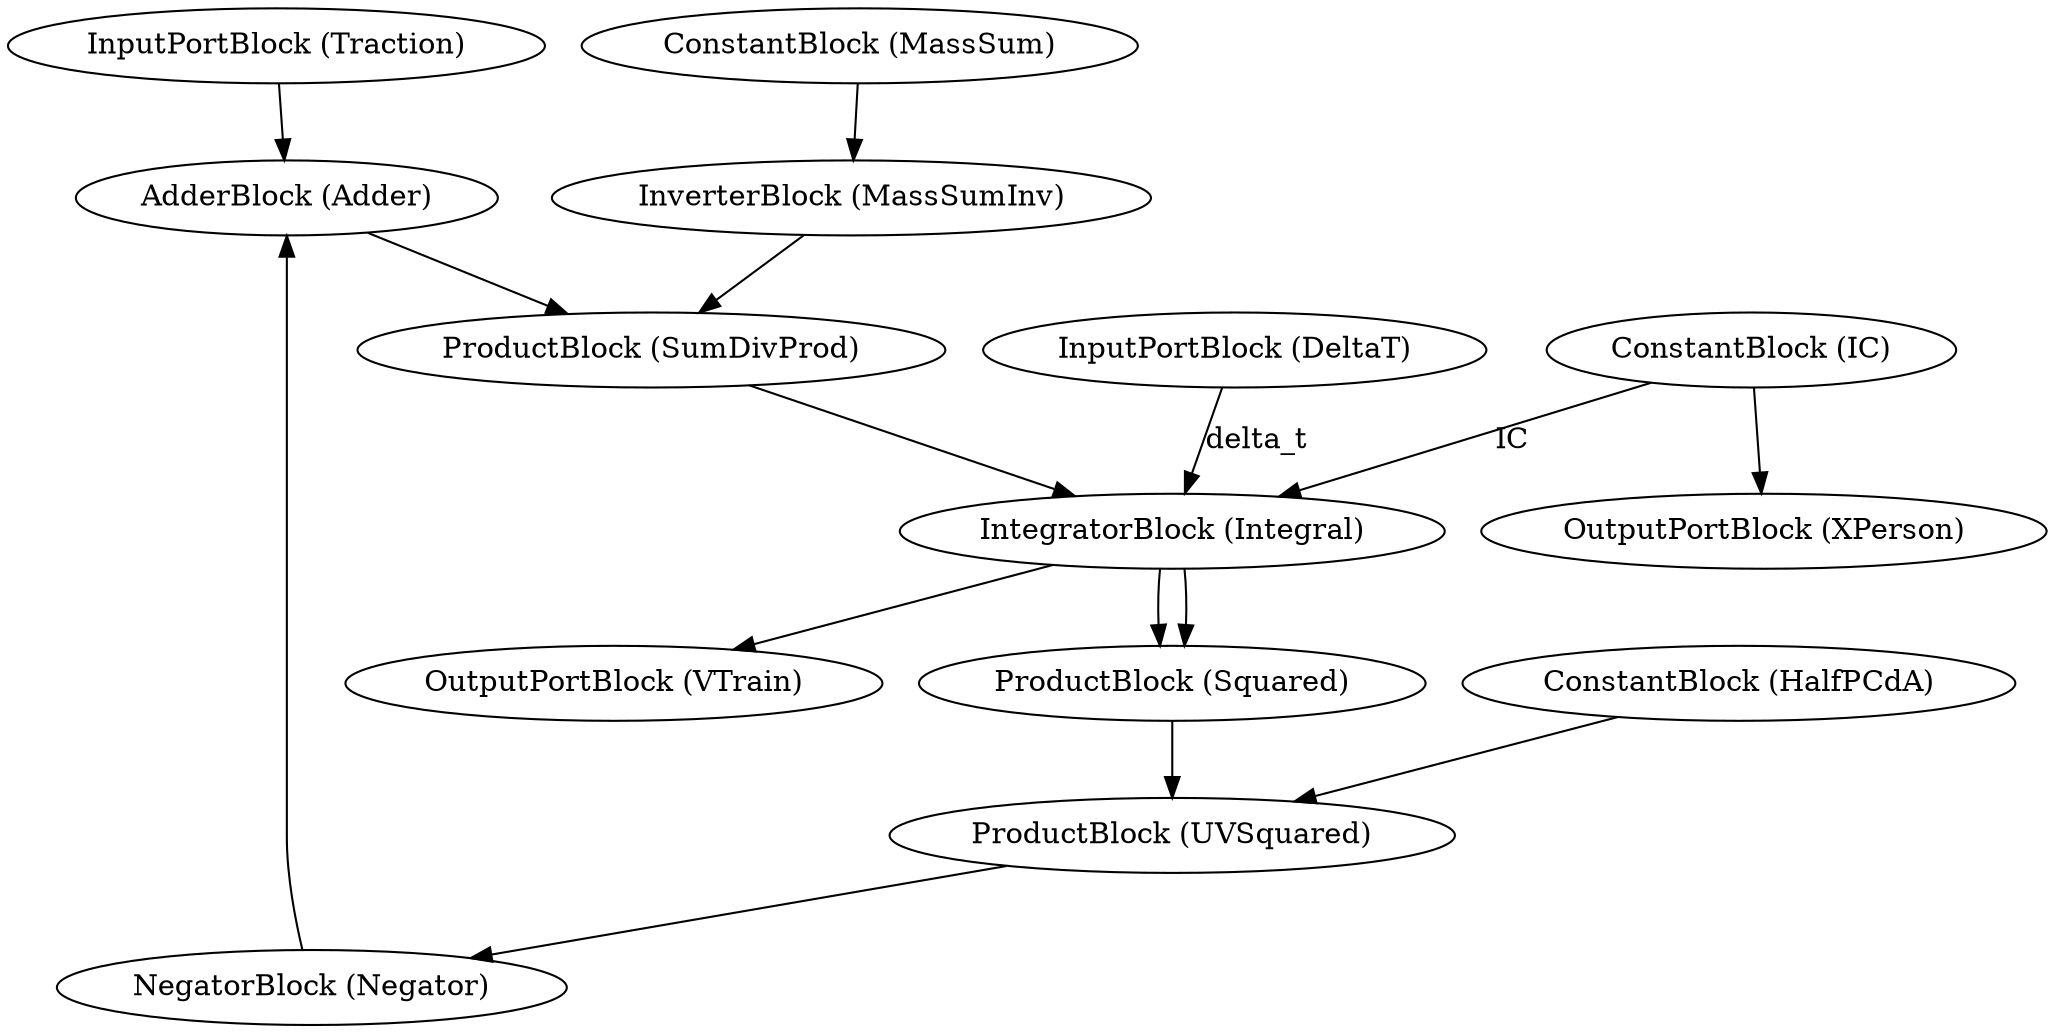 
digraph graphname {
 Traction [label="InputPortBlock (Traction)"];
DeltaT [label="InputPortBlock (DeltaT)"];
VTrain [label="OutputPortBlock (VTrain)"];
Integral -> VTrain [label=""];
XPerson [label="OutputPortBlock (XPerson)"];
IC -> XPerson [label=""];
HalfPCdA [label="ConstantBlock (HalfPCdA)"];
MassSum [label="ConstantBlock (MassSum)"];
IC [label="ConstantBlock (IC)"];
MassSumInv [label="InverterBlock (MassSumInv)"];
MassSum -> MassSumInv [label=""];
Negator [label="NegatorBlock (Negator)"];
UVSquared -> Negator [label=""];
Squared [label="ProductBlock (Squared)"];
Integral -> Squared [label=""];
Integral -> Squared [label=""];
UVSquared [label="ProductBlock (UVSquared)"];
Squared -> UVSquared [label=""];
HalfPCdA -> UVSquared [label=""];
SumDivProd [label="ProductBlock (SumDivProd)"];
Adder -> SumDivProd [label=""];
MassSumInv -> SumDivProd [label=""];
Adder [label="AdderBlock (Adder)"];
Negator -> Adder [label=""];
Traction -> Adder [label=""];
Integral [label="IntegratorBlock (Integral)"];
DeltaT -> Integral [label="delta_t"];
IC -> Integral [label="IC"];
SumDivProd -> Integral [label=""];

}